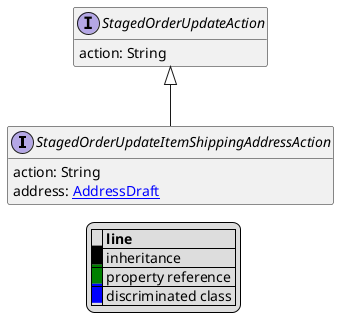 @startuml

hide empty fields
hide empty methods
legend
|= |= line |
|<back:black>   </back>| inheritance |
|<back:green>   </back>| property reference |
|<back:blue>   </back>| discriminated class |
endlegend
interface StagedOrderUpdateItemShippingAddressAction [[StagedOrderUpdateItemShippingAddressAction.svg]] extends StagedOrderUpdateAction {
    action: String
    address: [[AddressDraft.svg AddressDraft]]
}
interface StagedOrderUpdateAction [[StagedOrderUpdateAction.svg]]  {
    action: String
}





@enduml
